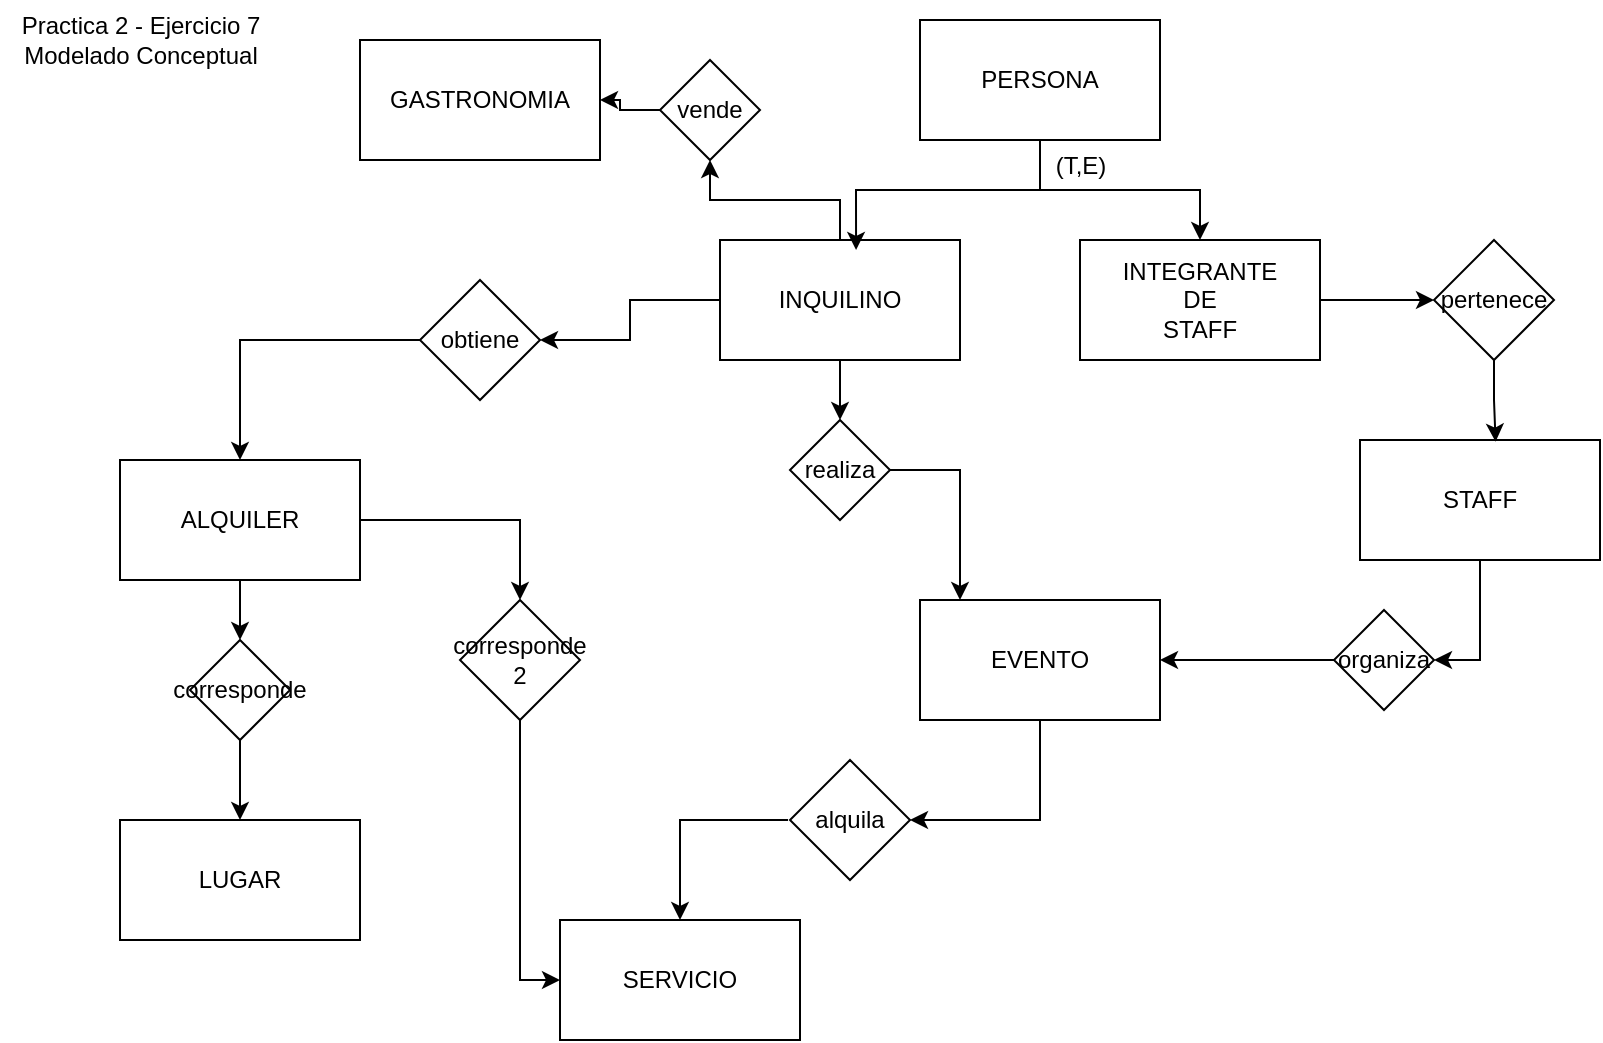 <mxfile version="24.7.8">
  <diagram name="Página-1" id="wwXKdcvQmCHPyElcwasP">
    <mxGraphModel dx="1035" dy="626" grid="1" gridSize="10" guides="1" tooltips="1" connect="1" arrows="1" fold="1" page="1" pageScale="1" pageWidth="827" pageHeight="1169" math="0" shadow="0">
      <root>
        <mxCell id="0" />
        <mxCell id="1" parent="0" />
        <mxCell id="uiCkfKgr-T_GwH9H7pde-1" value="Practica 2 - Ejercicio 7&lt;br&gt;Modelado Conceptual" style="text;html=1;align=center;verticalAlign=middle;resizable=0;points=[];autosize=1;strokeColor=none;fillColor=none;" parent="1" vertex="1">
          <mxGeometry x="20" y="10" width="140" height="40" as="geometry" />
        </mxCell>
        <mxCell id="uiCkfKgr-T_GwH9H7pde-33" value="" style="edgeStyle=orthogonalEdgeStyle;rounded=0;orthogonalLoop=1;jettySize=auto;html=1;" parent="1" source="uiCkfKgr-T_GwH9H7pde-2" target="uiCkfKgr-T_GwH9H7pde-32" edge="1">
          <mxGeometry relative="1" as="geometry">
            <Array as="points">
              <mxPoint x="540" y="420" />
            </Array>
          </mxGeometry>
        </mxCell>
        <mxCell id="uiCkfKgr-T_GwH9H7pde-2" value="EVENTO" style="whiteSpace=wrap;html=1;" parent="1" vertex="1">
          <mxGeometry x="480" y="310" width="120" height="60" as="geometry" />
        </mxCell>
        <mxCell id="uiCkfKgr-T_GwH9H7pde-17" style="edgeStyle=orthogonalEdgeStyle;rounded=0;orthogonalLoop=1;jettySize=auto;html=1;entryX=1;entryY=0.5;entryDx=0;entryDy=0;" parent="1" source="uiCkfKgr-T_GwH9H7pde-3" target="uiCkfKgr-T_GwH9H7pde-16" edge="1">
          <mxGeometry relative="1" as="geometry" />
        </mxCell>
        <mxCell id="uiCkfKgr-T_GwH9H7pde-19" value="" style="edgeStyle=orthogonalEdgeStyle;rounded=0;orthogonalLoop=1;jettySize=auto;html=1;" parent="1" source="uiCkfKgr-T_GwH9H7pde-3" target="uiCkfKgr-T_GwH9H7pde-15" edge="1">
          <mxGeometry relative="1" as="geometry" />
        </mxCell>
        <mxCell id="uiCkfKgr-T_GwH9H7pde-29" value="" style="edgeStyle=orthogonalEdgeStyle;rounded=0;orthogonalLoop=1;jettySize=auto;html=1;" parent="1" source="uiCkfKgr-T_GwH9H7pde-3" target="uiCkfKgr-T_GwH9H7pde-28" edge="1">
          <mxGeometry relative="1" as="geometry" />
        </mxCell>
        <mxCell id="uiCkfKgr-T_GwH9H7pde-3" value="INQUILINO" style="whiteSpace=wrap;html=1;" parent="1" vertex="1">
          <mxGeometry x="380" y="130" width="120" height="60" as="geometry" />
        </mxCell>
        <mxCell id="uiCkfKgr-T_GwH9H7pde-5" value="LUGAR" style="whiteSpace=wrap;html=1;" parent="1" vertex="1">
          <mxGeometry x="80" y="420" width="120" height="60" as="geometry" />
        </mxCell>
        <mxCell id="uiCkfKgr-T_GwH9H7pde-8" value="SERVICIO" style="whiteSpace=wrap;html=1;" parent="1" vertex="1">
          <mxGeometry x="300" y="470" width="120" height="60" as="geometry" />
        </mxCell>
        <mxCell id="uiCkfKgr-T_GwH9H7pde-40" value="" style="edgeStyle=orthogonalEdgeStyle;rounded=0;orthogonalLoop=1;jettySize=auto;html=1;" parent="1" source="uiCkfKgr-T_GwH9H7pde-9" target="uiCkfKgr-T_GwH9H7pde-39" edge="1">
          <mxGeometry relative="1" as="geometry" />
        </mxCell>
        <mxCell id="uiCkfKgr-T_GwH9H7pde-9" value="INTEGRANTE&lt;div&gt;DE&lt;/div&gt;&lt;div&gt;STAFF&lt;/div&gt;" style="whiteSpace=wrap;html=1;" parent="1" vertex="1">
          <mxGeometry x="560" y="130" width="120" height="60" as="geometry" />
        </mxCell>
        <mxCell id="uiCkfKgr-T_GwH9H7pde-22" value="" style="edgeStyle=orthogonalEdgeStyle;rounded=0;orthogonalLoop=1;jettySize=auto;html=1;" parent="1" source="uiCkfKgr-T_GwH9H7pde-10" target="uiCkfKgr-T_GwH9H7pde-21" edge="1">
          <mxGeometry relative="1" as="geometry" />
        </mxCell>
        <mxCell id="uiCkfKgr-T_GwH9H7pde-36" value="" style="edgeStyle=orthogonalEdgeStyle;rounded=0;orthogonalLoop=1;jettySize=auto;html=1;" parent="1" source="uiCkfKgr-T_GwH9H7pde-10" target="uiCkfKgr-T_GwH9H7pde-35" edge="1">
          <mxGeometry relative="1" as="geometry" />
        </mxCell>
        <mxCell id="uiCkfKgr-T_GwH9H7pde-10" value="ALQUILER" style="whiteSpace=wrap;html=1;" parent="1" vertex="1">
          <mxGeometry x="80" y="240" width="120" height="60" as="geometry" />
        </mxCell>
        <mxCell id="uiCkfKgr-T_GwH9H7pde-14" style="edgeStyle=orthogonalEdgeStyle;rounded=0;orthogonalLoop=1;jettySize=auto;html=1;" parent="1" source="uiCkfKgr-T_GwH9H7pde-12" target="uiCkfKgr-T_GwH9H7pde-9" edge="1">
          <mxGeometry relative="1" as="geometry" />
        </mxCell>
        <mxCell id="uiCkfKgr-T_GwH9H7pde-12" value="PERSONA" style="whiteSpace=wrap;html=1;" parent="1" vertex="1">
          <mxGeometry x="480" y="20" width="120" height="60" as="geometry" />
        </mxCell>
        <mxCell id="uiCkfKgr-T_GwH9H7pde-13" style="edgeStyle=orthogonalEdgeStyle;rounded=0;orthogonalLoop=1;jettySize=auto;html=1;entryX=0.567;entryY=0.083;entryDx=0;entryDy=0;entryPerimeter=0;" parent="1" source="uiCkfKgr-T_GwH9H7pde-12" target="uiCkfKgr-T_GwH9H7pde-3" edge="1">
          <mxGeometry relative="1" as="geometry" />
        </mxCell>
        <mxCell id="uiCkfKgr-T_GwH9H7pde-20" value="" style="edgeStyle=orthogonalEdgeStyle;rounded=0;orthogonalLoop=1;jettySize=auto;html=1;" parent="1" source="uiCkfKgr-T_GwH9H7pde-15" target="uiCkfKgr-T_GwH9H7pde-2" edge="1">
          <mxGeometry relative="1" as="geometry">
            <Array as="points">
              <mxPoint x="500" y="245" />
            </Array>
          </mxGeometry>
        </mxCell>
        <mxCell id="uiCkfKgr-T_GwH9H7pde-15" value="realiza" style="rhombus;whiteSpace=wrap;html=1;" parent="1" vertex="1">
          <mxGeometry x="415" y="220" width="50" height="50" as="geometry" />
        </mxCell>
        <mxCell id="uiCkfKgr-T_GwH9H7pde-18" style="edgeStyle=orthogonalEdgeStyle;rounded=0;orthogonalLoop=1;jettySize=auto;html=1;entryX=0.5;entryY=0;entryDx=0;entryDy=0;" parent="1" source="uiCkfKgr-T_GwH9H7pde-16" target="uiCkfKgr-T_GwH9H7pde-10" edge="1">
          <mxGeometry relative="1" as="geometry" />
        </mxCell>
        <mxCell id="uiCkfKgr-T_GwH9H7pde-16" value="obtiene" style="rhombus;whiteSpace=wrap;html=1;" parent="1" vertex="1">
          <mxGeometry x="230" y="150" width="60" height="60" as="geometry" />
        </mxCell>
        <mxCell id="uiCkfKgr-T_GwH9H7pde-23" value="" style="edgeStyle=orthogonalEdgeStyle;rounded=0;orthogonalLoop=1;jettySize=auto;html=1;" parent="1" source="uiCkfKgr-T_GwH9H7pde-21" target="uiCkfKgr-T_GwH9H7pde-5" edge="1">
          <mxGeometry relative="1" as="geometry" />
        </mxCell>
        <mxCell id="uiCkfKgr-T_GwH9H7pde-21" value="corresponde" style="rhombus;whiteSpace=wrap;html=1;" parent="1" vertex="1">
          <mxGeometry x="115" y="330" width="50" height="50" as="geometry" />
        </mxCell>
        <mxCell id="uiCkfKgr-T_GwH9H7pde-43" value="" style="edgeStyle=orthogonalEdgeStyle;rounded=0;orthogonalLoop=1;jettySize=auto;html=1;" parent="1" source="uiCkfKgr-T_GwH9H7pde-24" target="uiCkfKgr-T_GwH9H7pde-2" edge="1">
          <mxGeometry relative="1" as="geometry" />
        </mxCell>
        <mxCell id="uiCkfKgr-T_GwH9H7pde-24" value="organiza" style="rhombus;whiteSpace=wrap;html=1;" parent="1" vertex="1">
          <mxGeometry x="687" y="315" width="50" height="50" as="geometry" />
        </mxCell>
        <mxCell id="uiCkfKgr-T_GwH9H7pde-27" value="GASTRONOMIA" style="whiteSpace=wrap;html=1;" parent="1" vertex="1">
          <mxGeometry x="200" y="30" width="120" height="60" as="geometry" />
        </mxCell>
        <mxCell id="uiCkfKgr-T_GwH9H7pde-30" value="" style="edgeStyle=orthogonalEdgeStyle;rounded=0;orthogonalLoop=1;jettySize=auto;html=1;" parent="1" source="uiCkfKgr-T_GwH9H7pde-28" target="uiCkfKgr-T_GwH9H7pde-27" edge="1">
          <mxGeometry relative="1" as="geometry" />
        </mxCell>
        <mxCell id="uiCkfKgr-T_GwH9H7pde-28" value="vende" style="rhombus;whiteSpace=wrap;html=1;" parent="1" vertex="1">
          <mxGeometry x="350" y="40" width="50" height="50" as="geometry" />
        </mxCell>
        <mxCell id="uiCkfKgr-T_GwH9H7pde-34" value="" style="edgeStyle=orthogonalEdgeStyle;rounded=0;orthogonalLoop=1;jettySize=auto;html=1;entryX=0.5;entryY=0;entryDx=0;entryDy=0;" parent="1" target="uiCkfKgr-T_GwH9H7pde-8" edge="1">
          <mxGeometry relative="1" as="geometry">
            <mxPoint x="414" y="420" as="sourcePoint" />
            <mxPoint x="329" y="440" as="targetPoint" />
            <Array as="points">
              <mxPoint x="360" y="420" />
            </Array>
          </mxGeometry>
        </mxCell>
        <mxCell id="uiCkfKgr-T_GwH9H7pde-32" value="alquila" style="rhombus;whiteSpace=wrap;html=1;" parent="1" vertex="1">
          <mxGeometry x="415" y="390" width="60" height="60" as="geometry" />
        </mxCell>
        <mxCell id="uiCkfKgr-T_GwH9H7pde-37" style="edgeStyle=orthogonalEdgeStyle;rounded=0;orthogonalLoop=1;jettySize=auto;html=1;entryX=0;entryY=0.5;entryDx=0;entryDy=0;" parent="1" source="uiCkfKgr-T_GwH9H7pde-35" target="uiCkfKgr-T_GwH9H7pde-8" edge="1">
          <mxGeometry relative="1" as="geometry" />
        </mxCell>
        <mxCell id="uiCkfKgr-T_GwH9H7pde-35" value="corresponde 2" style="rhombus;whiteSpace=wrap;html=1;" parent="1" vertex="1">
          <mxGeometry x="250" y="310" width="60" height="60" as="geometry" />
        </mxCell>
        <mxCell id="uiCkfKgr-T_GwH9H7pde-42" value="" style="edgeStyle=orthogonalEdgeStyle;rounded=0;orthogonalLoop=1;jettySize=auto;html=1;" parent="1" source="uiCkfKgr-T_GwH9H7pde-38" target="uiCkfKgr-T_GwH9H7pde-24" edge="1">
          <mxGeometry relative="1" as="geometry">
            <Array as="points">
              <mxPoint x="760" y="340" />
            </Array>
          </mxGeometry>
        </mxCell>
        <mxCell id="uiCkfKgr-T_GwH9H7pde-38" value="STAFF" style="whiteSpace=wrap;html=1;" parent="1" vertex="1">
          <mxGeometry x="700" y="230" width="120" height="60" as="geometry" />
        </mxCell>
        <mxCell id="uiCkfKgr-T_GwH9H7pde-39" value="pertenece" style="rhombus;whiteSpace=wrap;html=1;" parent="1" vertex="1">
          <mxGeometry x="737" y="130" width="60" height="60" as="geometry" />
        </mxCell>
        <mxCell id="uiCkfKgr-T_GwH9H7pde-44" style="edgeStyle=orthogonalEdgeStyle;rounded=0;orthogonalLoop=1;jettySize=auto;html=1;entryX=0.565;entryY=0.014;entryDx=0;entryDy=0;entryPerimeter=0;" parent="1" source="uiCkfKgr-T_GwH9H7pde-39" target="uiCkfKgr-T_GwH9H7pde-38" edge="1">
          <mxGeometry relative="1" as="geometry" />
        </mxCell>
        <mxCell id="uiCkfKgr-T_GwH9H7pde-45" value="(T,E)" style="text;html=1;align=center;verticalAlign=middle;resizable=0;points=[];autosize=1;strokeColor=none;fillColor=none;" parent="1" vertex="1">
          <mxGeometry x="535" y="78" width="50" height="30" as="geometry" />
        </mxCell>
      </root>
    </mxGraphModel>
  </diagram>
</mxfile>
